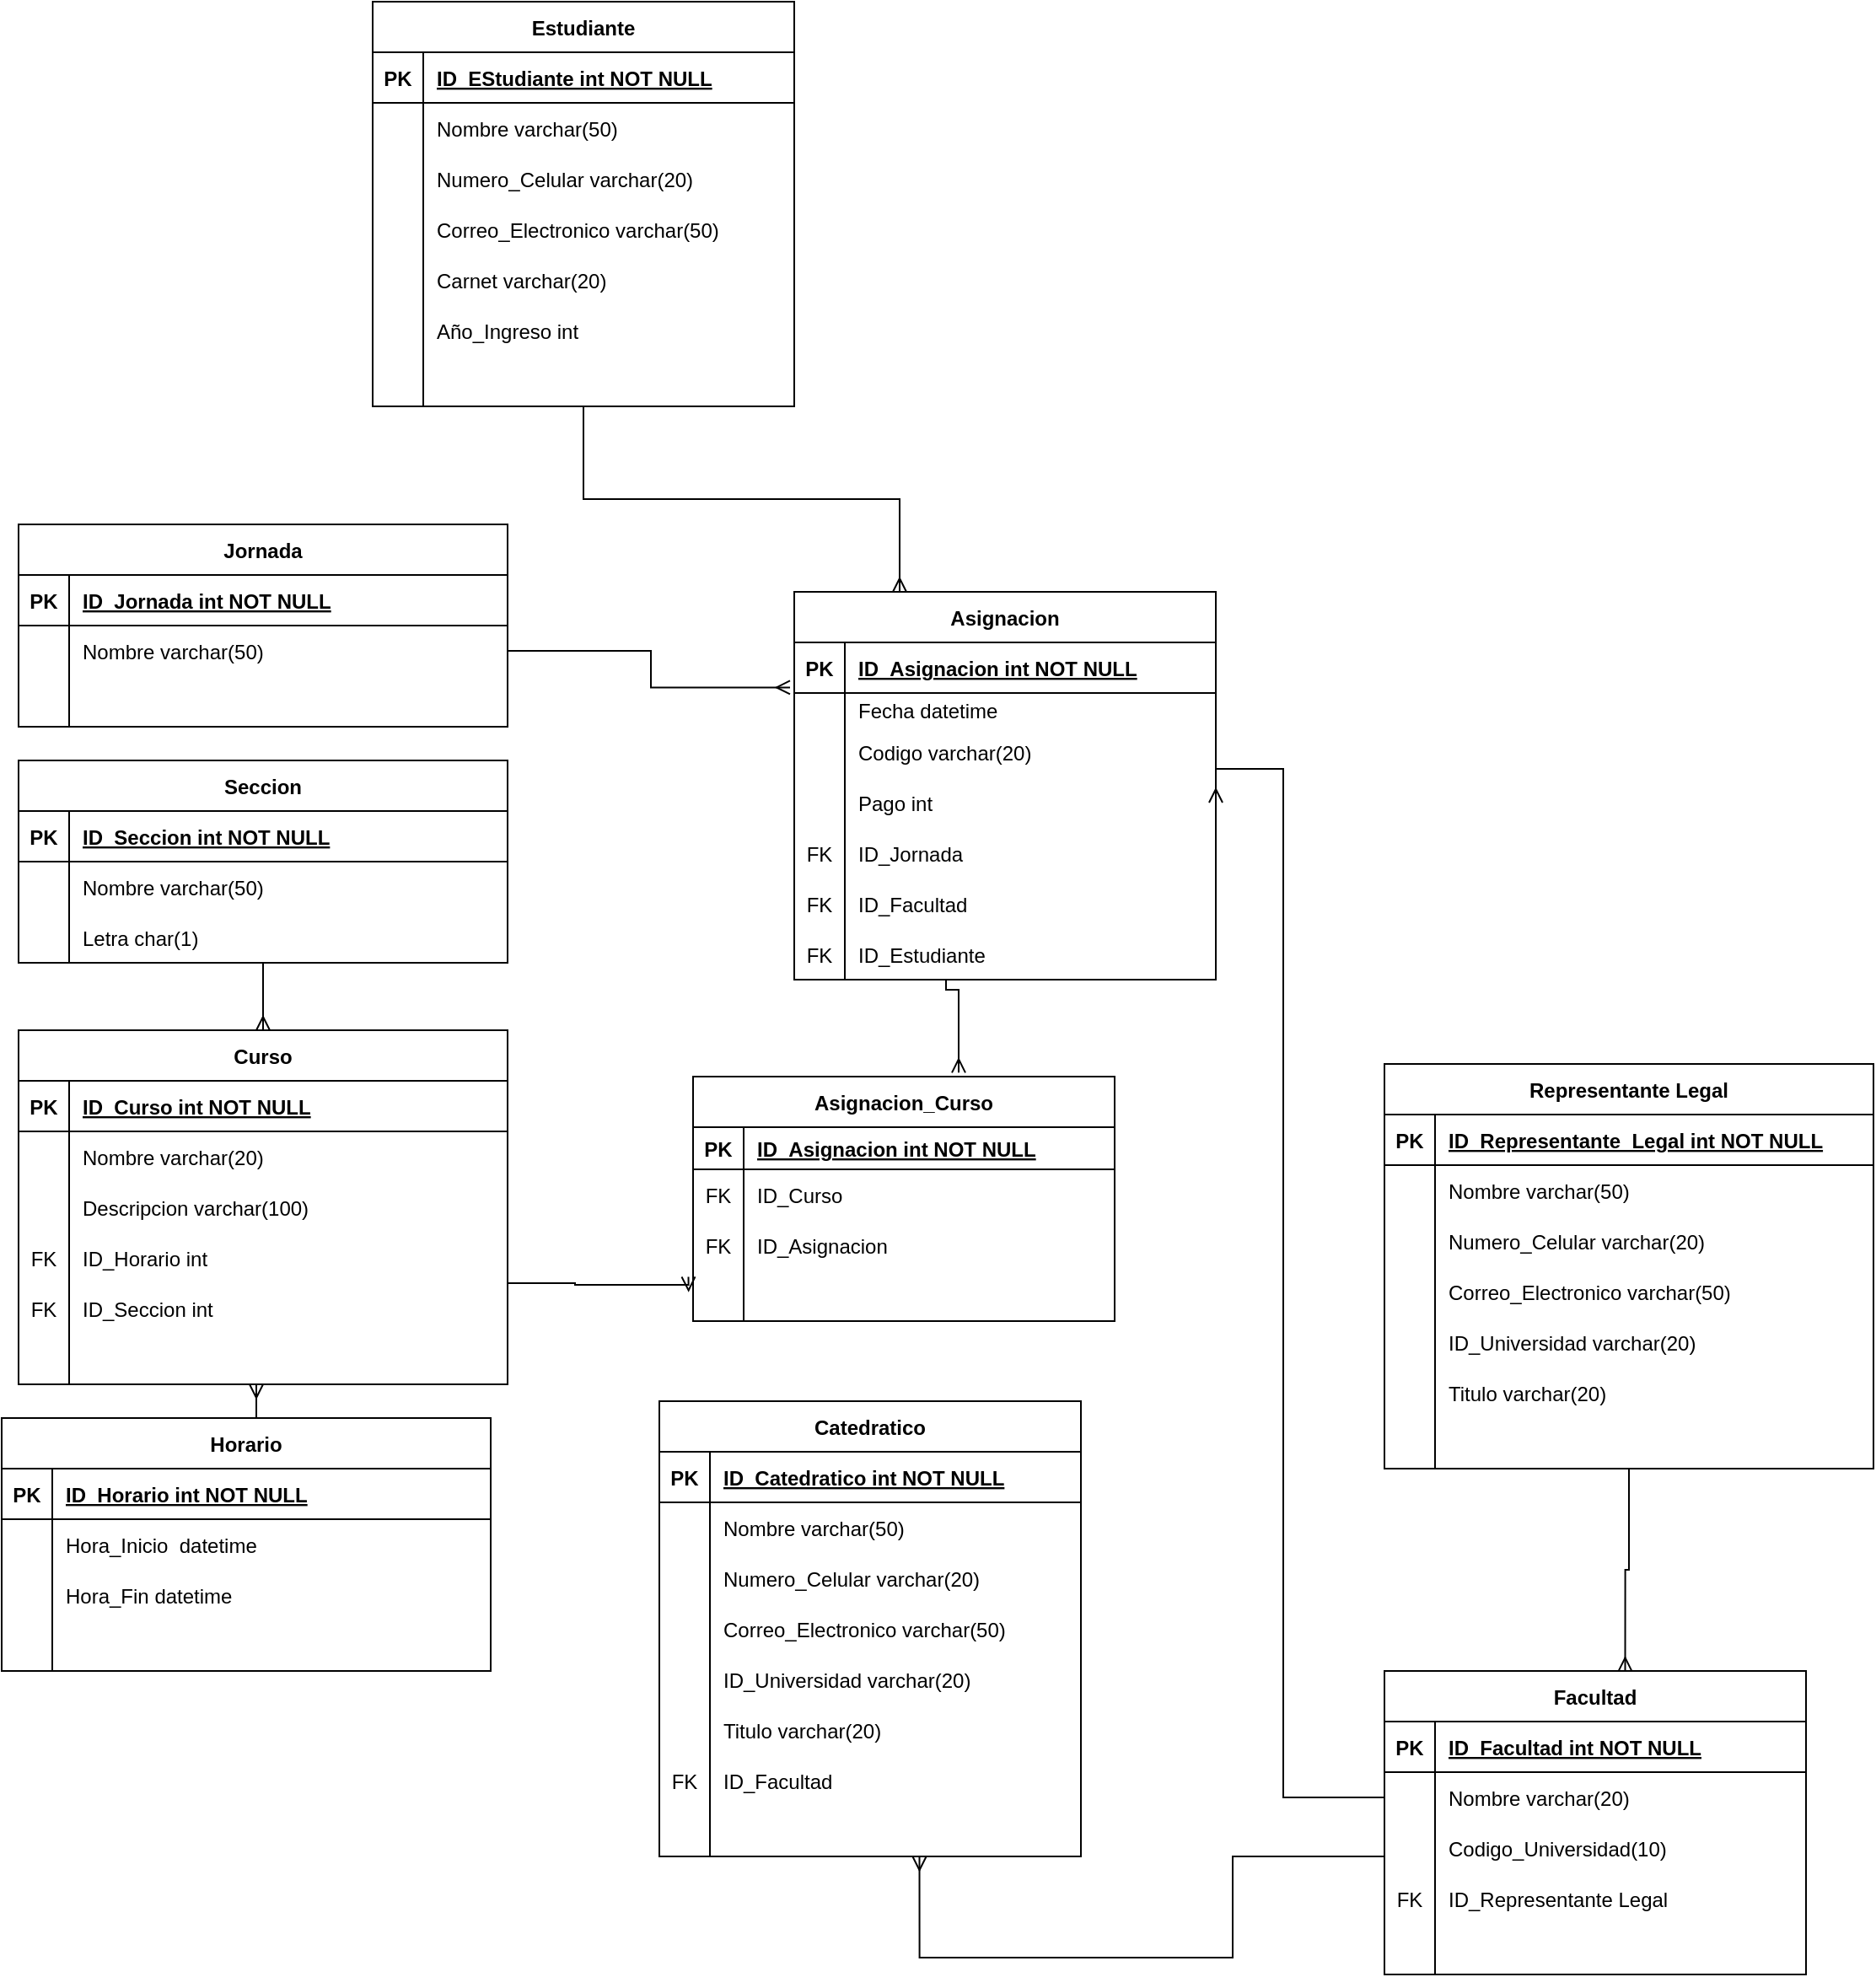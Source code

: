 <mxfile version="20.2.7" type="device"><diagram id="R2lEEEUBdFMjLlhIrx00" name="Page-1"><mxGraphModel dx="2031" dy="1089" grid="1" gridSize="10" guides="1" tooltips="1" connect="1" arrows="1" fold="1" page="1" pageScale="1" pageWidth="850" pageHeight="1100" math="0" shadow="0" extFonts="Permanent Marker^https://fonts.googleapis.com/css?family=Permanent+Marker"><root><mxCell id="0"/><mxCell id="1" parent="0"/><mxCell id="tBq9IWqAE9Sef10-wQ7S-271" style="edgeStyle=orthogonalEdgeStyle;rounded=0;orthogonalLoop=1;jettySize=auto;html=1;entryX=0.25;entryY=0;entryDx=0;entryDy=0;endArrow=ERmany;endFill=0;" edge="1" parent="1" source="C-vyLk0tnHw3VtMMgP7b-23" target="tBq9IWqAE9Sef10-wQ7S-178"><mxGeometry relative="1" as="geometry"/></mxCell><object label="Estudiante" id="C-vyLk0tnHw3VtMMgP7b-23"><mxCell style="shape=table;startSize=30;container=1;collapsible=1;childLayout=tableLayout;fixedRows=1;rowLines=0;fontStyle=1;align=center;resizeLast=1;" parent="1" vertex="1"><mxGeometry x="430" y="50" width="250" height="240" as="geometry"/></mxCell></object><mxCell id="C-vyLk0tnHw3VtMMgP7b-24" value="" style="shape=partialRectangle;collapsible=0;dropTarget=0;pointerEvents=0;fillColor=none;points=[[0,0.5],[1,0.5]];portConstraint=eastwest;top=0;left=0;right=0;bottom=1;" parent="C-vyLk0tnHw3VtMMgP7b-23" vertex="1"><mxGeometry y="30" width="250" height="30" as="geometry"/></mxCell><mxCell id="C-vyLk0tnHw3VtMMgP7b-25" value="PK" style="shape=partialRectangle;overflow=hidden;connectable=0;fillColor=none;top=0;left=0;bottom=0;right=0;fontStyle=1;" parent="C-vyLk0tnHw3VtMMgP7b-24" vertex="1"><mxGeometry width="30" height="30" as="geometry"><mxRectangle width="30" height="30" as="alternateBounds"/></mxGeometry></mxCell><mxCell id="C-vyLk0tnHw3VtMMgP7b-26" value="ID_EStudiante int NOT NULL" style="shape=partialRectangle;overflow=hidden;connectable=0;fillColor=none;top=0;left=0;bottom=0;right=0;align=left;spacingLeft=6;fontStyle=5;" parent="C-vyLk0tnHw3VtMMgP7b-24" vertex="1"><mxGeometry x="30" width="220" height="30" as="geometry"><mxRectangle width="220" height="30" as="alternateBounds"/></mxGeometry></mxCell><mxCell id="C-vyLk0tnHw3VtMMgP7b-27" value="" style="shape=partialRectangle;collapsible=0;dropTarget=0;pointerEvents=0;fillColor=none;points=[[0,0.5],[1,0.5]];portConstraint=eastwest;top=0;left=0;right=0;bottom=0;" parent="C-vyLk0tnHw3VtMMgP7b-23" vertex="1"><mxGeometry y="60" width="250" height="30" as="geometry"/></mxCell><mxCell id="C-vyLk0tnHw3VtMMgP7b-28" value="" style="shape=partialRectangle;overflow=hidden;connectable=0;fillColor=none;top=0;left=0;bottom=0;right=0;" parent="C-vyLk0tnHw3VtMMgP7b-27" vertex="1"><mxGeometry width="30" height="30" as="geometry"><mxRectangle width="30" height="30" as="alternateBounds"/></mxGeometry></mxCell><mxCell id="C-vyLk0tnHw3VtMMgP7b-29" value="Nombre varchar(50)" style="shape=partialRectangle;overflow=hidden;connectable=0;fillColor=none;top=0;left=0;bottom=0;right=0;align=left;spacingLeft=6;" parent="C-vyLk0tnHw3VtMMgP7b-27" vertex="1"><mxGeometry x="30" width="220" height="30" as="geometry"><mxRectangle width="220" height="30" as="alternateBounds"/></mxGeometry></mxCell><mxCell id="tBq9IWqAE9Sef10-wQ7S-17" value="" style="shape=tableRow;horizontal=0;startSize=0;swimlaneHead=0;swimlaneBody=0;fillColor=none;collapsible=0;dropTarget=0;points=[[0,0.5],[1,0.5]];portConstraint=eastwest;top=0;left=0;right=0;bottom=0;" vertex="1" parent="C-vyLk0tnHw3VtMMgP7b-23"><mxGeometry y="90" width="250" height="30" as="geometry"/></mxCell><mxCell id="tBq9IWqAE9Sef10-wQ7S-18" value="" style="shape=partialRectangle;connectable=0;fillColor=none;top=0;left=0;bottom=0;right=0;editable=1;overflow=hidden;" vertex="1" parent="tBq9IWqAE9Sef10-wQ7S-17"><mxGeometry width="30" height="30" as="geometry"><mxRectangle width="30" height="30" as="alternateBounds"/></mxGeometry></mxCell><mxCell id="tBq9IWqAE9Sef10-wQ7S-19" value="Numero_Celular varchar(20)" style="shape=partialRectangle;connectable=0;fillColor=none;top=0;left=0;bottom=0;right=0;align=left;spacingLeft=6;overflow=hidden;" vertex="1" parent="tBq9IWqAE9Sef10-wQ7S-17"><mxGeometry x="30" width="220" height="30" as="geometry"><mxRectangle width="220" height="30" as="alternateBounds"/></mxGeometry></mxCell><mxCell id="tBq9IWqAE9Sef10-wQ7S-23" value="" style="shape=tableRow;horizontal=0;startSize=0;swimlaneHead=0;swimlaneBody=0;fillColor=none;collapsible=0;dropTarget=0;points=[[0,0.5],[1,0.5]];portConstraint=eastwest;top=0;left=0;right=0;bottom=0;" vertex="1" parent="C-vyLk0tnHw3VtMMgP7b-23"><mxGeometry y="120" width="250" height="30" as="geometry"/></mxCell><mxCell id="tBq9IWqAE9Sef10-wQ7S-24" value="" style="shape=partialRectangle;connectable=0;fillColor=none;top=0;left=0;bottom=0;right=0;editable=1;overflow=hidden;" vertex="1" parent="tBq9IWqAE9Sef10-wQ7S-23"><mxGeometry width="30" height="30" as="geometry"><mxRectangle width="30" height="30" as="alternateBounds"/></mxGeometry></mxCell><mxCell id="tBq9IWqAE9Sef10-wQ7S-25" value="Correo_Electronico varchar(50)" style="shape=partialRectangle;connectable=0;fillColor=none;top=0;left=0;bottom=0;right=0;align=left;spacingLeft=6;overflow=hidden;" vertex="1" parent="tBq9IWqAE9Sef10-wQ7S-23"><mxGeometry x="30" width="220" height="30" as="geometry"><mxRectangle width="220" height="30" as="alternateBounds"/></mxGeometry></mxCell><mxCell id="tBq9IWqAE9Sef10-wQ7S-26" value="" style="shape=tableRow;horizontal=0;startSize=0;swimlaneHead=0;swimlaneBody=0;fillColor=none;collapsible=0;dropTarget=0;points=[[0,0.5],[1,0.5]];portConstraint=eastwest;top=0;left=0;right=0;bottom=0;" vertex="1" parent="C-vyLk0tnHw3VtMMgP7b-23"><mxGeometry y="150" width="250" height="30" as="geometry"/></mxCell><mxCell id="tBq9IWqAE9Sef10-wQ7S-27" value="" style="shape=partialRectangle;connectable=0;fillColor=none;top=0;left=0;bottom=0;right=0;editable=1;overflow=hidden;" vertex="1" parent="tBq9IWqAE9Sef10-wQ7S-26"><mxGeometry width="30" height="30" as="geometry"><mxRectangle width="30" height="30" as="alternateBounds"/></mxGeometry></mxCell><mxCell id="tBq9IWqAE9Sef10-wQ7S-28" value="Carnet varchar(20)" style="shape=partialRectangle;connectable=0;fillColor=none;top=0;left=0;bottom=0;right=0;align=left;spacingLeft=6;overflow=hidden;" vertex="1" parent="tBq9IWqAE9Sef10-wQ7S-26"><mxGeometry x="30" width="220" height="30" as="geometry"><mxRectangle width="220" height="30" as="alternateBounds"/></mxGeometry></mxCell><mxCell id="tBq9IWqAE9Sef10-wQ7S-29" value="" style="shape=tableRow;horizontal=0;startSize=0;swimlaneHead=0;swimlaneBody=0;fillColor=none;collapsible=0;dropTarget=0;points=[[0,0.5],[1,0.5]];portConstraint=eastwest;top=0;left=0;right=0;bottom=0;" vertex="1" parent="C-vyLk0tnHw3VtMMgP7b-23"><mxGeometry y="180" width="250" height="30" as="geometry"/></mxCell><mxCell id="tBq9IWqAE9Sef10-wQ7S-30" value="" style="shape=partialRectangle;connectable=0;fillColor=none;top=0;left=0;bottom=0;right=0;editable=1;overflow=hidden;" vertex="1" parent="tBq9IWqAE9Sef10-wQ7S-29"><mxGeometry width="30" height="30" as="geometry"><mxRectangle width="30" height="30" as="alternateBounds"/></mxGeometry></mxCell><mxCell id="tBq9IWqAE9Sef10-wQ7S-31" value="Año_Ingreso int" style="shape=partialRectangle;connectable=0;fillColor=none;top=0;left=0;bottom=0;right=0;align=left;spacingLeft=6;overflow=hidden;" vertex="1" parent="tBq9IWqAE9Sef10-wQ7S-29"><mxGeometry x="30" width="220" height="30" as="geometry"><mxRectangle width="220" height="30" as="alternateBounds"/></mxGeometry></mxCell><mxCell id="tBq9IWqAE9Sef10-wQ7S-32" value="" style="shape=tableRow;horizontal=0;startSize=0;swimlaneHead=0;swimlaneBody=0;fillColor=none;collapsible=0;dropTarget=0;points=[[0,0.5],[1,0.5]];portConstraint=eastwest;top=0;left=0;right=0;bottom=0;" vertex="1" parent="C-vyLk0tnHw3VtMMgP7b-23"><mxGeometry y="210" width="250" height="30" as="geometry"/></mxCell><mxCell id="tBq9IWqAE9Sef10-wQ7S-33" value="" style="shape=partialRectangle;connectable=0;fillColor=none;top=0;left=0;bottom=0;right=0;editable=1;overflow=hidden;" vertex="1" parent="tBq9IWqAE9Sef10-wQ7S-32"><mxGeometry width="30" height="30" as="geometry"><mxRectangle width="30" height="30" as="alternateBounds"/></mxGeometry></mxCell><mxCell id="tBq9IWqAE9Sef10-wQ7S-34" value="" style="shape=partialRectangle;connectable=0;fillColor=none;top=0;left=0;bottom=0;right=0;align=left;spacingLeft=6;overflow=hidden;" vertex="1" parent="tBq9IWqAE9Sef10-wQ7S-32"><mxGeometry x="30" width="220" height="30" as="geometry"><mxRectangle width="220" height="30" as="alternateBounds"/></mxGeometry></mxCell><object label="Catedratico" id="tBq9IWqAE9Sef10-wQ7S-35"><mxCell style="shape=table;startSize=30;container=1;collapsible=1;childLayout=tableLayout;fixedRows=1;rowLines=0;fontStyle=1;align=center;resizeLast=1;" vertex="1" parent="1"><mxGeometry x="600" y="880" width="250" height="270" as="geometry"/></mxCell></object><mxCell id="tBq9IWqAE9Sef10-wQ7S-36" value="" style="shape=partialRectangle;collapsible=0;dropTarget=0;pointerEvents=0;fillColor=none;points=[[0,0.5],[1,0.5]];portConstraint=eastwest;top=0;left=0;right=0;bottom=1;" vertex="1" parent="tBq9IWqAE9Sef10-wQ7S-35"><mxGeometry y="30" width="250" height="30" as="geometry"/></mxCell><mxCell id="tBq9IWqAE9Sef10-wQ7S-37" value="PK" style="shape=partialRectangle;overflow=hidden;connectable=0;fillColor=none;top=0;left=0;bottom=0;right=0;fontStyle=1;" vertex="1" parent="tBq9IWqAE9Sef10-wQ7S-36"><mxGeometry width="30" height="30" as="geometry"><mxRectangle width="30" height="30" as="alternateBounds"/></mxGeometry></mxCell><mxCell id="tBq9IWqAE9Sef10-wQ7S-38" value="ID_Catedratico int NOT NULL" style="shape=partialRectangle;overflow=hidden;connectable=0;fillColor=none;top=0;left=0;bottom=0;right=0;align=left;spacingLeft=6;fontStyle=5;" vertex="1" parent="tBq9IWqAE9Sef10-wQ7S-36"><mxGeometry x="30" width="220" height="30" as="geometry"><mxRectangle width="220" height="30" as="alternateBounds"/></mxGeometry></mxCell><mxCell id="tBq9IWqAE9Sef10-wQ7S-39" value="" style="shape=partialRectangle;collapsible=0;dropTarget=0;pointerEvents=0;fillColor=none;points=[[0,0.5],[1,0.5]];portConstraint=eastwest;top=0;left=0;right=0;bottom=0;" vertex="1" parent="tBq9IWqAE9Sef10-wQ7S-35"><mxGeometry y="60" width="250" height="30" as="geometry"/></mxCell><mxCell id="tBq9IWqAE9Sef10-wQ7S-40" value="" style="shape=partialRectangle;overflow=hidden;connectable=0;fillColor=none;top=0;left=0;bottom=0;right=0;" vertex="1" parent="tBq9IWqAE9Sef10-wQ7S-39"><mxGeometry width="30" height="30" as="geometry"><mxRectangle width="30" height="30" as="alternateBounds"/></mxGeometry></mxCell><mxCell id="tBq9IWqAE9Sef10-wQ7S-41" value="Nombre varchar(50)" style="shape=partialRectangle;overflow=hidden;connectable=0;fillColor=none;top=0;left=0;bottom=0;right=0;align=left;spacingLeft=6;" vertex="1" parent="tBq9IWqAE9Sef10-wQ7S-39"><mxGeometry x="30" width="220" height="30" as="geometry"><mxRectangle width="220" height="30" as="alternateBounds"/></mxGeometry></mxCell><mxCell id="tBq9IWqAE9Sef10-wQ7S-42" value="" style="shape=tableRow;horizontal=0;startSize=0;swimlaneHead=0;swimlaneBody=0;fillColor=none;collapsible=0;dropTarget=0;points=[[0,0.5],[1,0.5]];portConstraint=eastwest;top=0;left=0;right=0;bottom=0;" vertex="1" parent="tBq9IWqAE9Sef10-wQ7S-35"><mxGeometry y="90" width="250" height="30" as="geometry"/></mxCell><mxCell id="tBq9IWqAE9Sef10-wQ7S-43" value="" style="shape=partialRectangle;connectable=0;fillColor=none;top=0;left=0;bottom=0;right=0;editable=1;overflow=hidden;" vertex="1" parent="tBq9IWqAE9Sef10-wQ7S-42"><mxGeometry width="30" height="30" as="geometry"><mxRectangle width="30" height="30" as="alternateBounds"/></mxGeometry></mxCell><mxCell id="tBq9IWqAE9Sef10-wQ7S-44" value="Numero_Celular varchar(20)" style="shape=partialRectangle;connectable=0;fillColor=none;top=0;left=0;bottom=0;right=0;align=left;spacingLeft=6;overflow=hidden;" vertex="1" parent="tBq9IWqAE9Sef10-wQ7S-42"><mxGeometry x="30" width="220" height="30" as="geometry"><mxRectangle width="220" height="30" as="alternateBounds"/></mxGeometry></mxCell><mxCell id="tBq9IWqAE9Sef10-wQ7S-45" value="" style="shape=tableRow;horizontal=0;startSize=0;swimlaneHead=0;swimlaneBody=0;fillColor=none;collapsible=0;dropTarget=0;points=[[0,0.5],[1,0.5]];portConstraint=eastwest;top=0;left=0;right=0;bottom=0;" vertex="1" parent="tBq9IWqAE9Sef10-wQ7S-35"><mxGeometry y="120" width="250" height="30" as="geometry"/></mxCell><mxCell id="tBq9IWqAE9Sef10-wQ7S-46" value="" style="shape=partialRectangle;connectable=0;fillColor=none;top=0;left=0;bottom=0;right=0;editable=1;overflow=hidden;" vertex="1" parent="tBq9IWqAE9Sef10-wQ7S-45"><mxGeometry width="30" height="30" as="geometry"><mxRectangle width="30" height="30" as="alternateBounds"/></mxGeometry></mxCell><mxCell id="tBq9IWqAE9Sef10-wQ7S-47" value="Correo_Electronico varchar(50)" style="shape=partialRectangle;connectable=0;fillColor=none;top=0;left=0;bottom=0;right=0;align=left;spacingLeft=6;overflow=hidden;" vertex="1" parent="tBq9IWqAE9Sef10-wQ7S-45"><mxGeometry x="30" width="220" height="30" as="geometry"><mxRectangle width="220" height="30" as="alternateBounds"/></mxGeometry></mxCell><mxCell id="tBq9IWqAE9Sef10-wQ7S-48" value="" style="shape=tableRow;horizontal=0;startSize=0;swimlaneHead=0;swimlaneBody=0;fillColor=none;collapsible=0;dropTarget=0;points=[[0,0.5],[1,0.5]];portConstraint=eastwest;top=0;left=0;right=0;bottom=0;" vertex="1" parent="tBq9IWqAE9Sef10-wQ7S-35"><mxGeometry y="150" width="250" height="30" as="geometry"/></mxCell><mxCell id="tBq9IWqAE9Sef10-wQ7S-49" value="" style="shape=partialRectangle;connectable=0;fillColor=none;top=0;left=0;bottom=0;right=0;editable=1;overflow=hidden;" vertex="1" parent="tBq9IWqAE9Sef10-wQ7S-48"><mxGeometry width="30" height="30" as="geometry"><mxRectangle width="30" height="30" as="alternateBounds"/></mxGeometry></mxCell><mxCell id="tBq9IWqAE9Sef10-wQ7S-50" value="ID_Universidad varchar(20)" style="shape=partialRectangle;connectable=0;fillColor=none;top=0;left=0;bottom=0;right=0;align=left;spacingLeft=6;overflow=hidden;" vertex="1" parent="tBq9IWqAE9Sef10-wQ7S-48"><mxGeometry x="30" width="220" height="30" as="geometry"><mxRectangle width="220" height="30" as="alternateBounds"/></mxGeometry></mxCell><mxCell id="tBq9IWqAE9Sef10-wQ7S-51" value="" style="shape=tableRow;horizontal=0;startSize=0;swimlaneHead=0;swimlaneBody=0;fillColor=none;collapsible=0;dropTarget=0;points=[[0,0.5],[1,0.5]];portConstraint=eastwest;top=0;left=0;right=0;bottom=0;" vertex="1" parent="tBq9IWqAE9Sef10-wQ7S-35"><mxGeometry y="180" width="250" height="30" as="geometry"/></mxCell><mxCell id="tBq9IWqAE9Sef10-wQ7S-52" value="" style="shape=partialRectangle;connectable=0;fillColor=none;top=0;left=0;bottom=0;right=0;editable=1;overflow=hidden;" vertex="1" parent="tBq9IWqAE9Sef10-wQ7S-51"><mxGeometry width="30" height="30" as="geometry"><mxRectangle width="30" height="30" as="alternateBounds"/></mxGeometry></mxCell><mxCell id="tBq9IWqAE9Sef10-wQ7S-53" value="Titulo varchar(20)" style="shape=partialRectangle;connectable=0;fillColor=none;top=0;left=0;bottom=0;right=0;align=left;spacingLeft=6;overflow=hidden;" vertex="1" parent="tBq9IWqAE9Sef10-wQ7S-51"><mxGeometry x="30" width="220" height="30" as="geometry"><mxRectangle width="220" height="30" as="alternateBounds"/></mxGeometry></mxCell><mxCell id="tBq9IWqAE9Sef10-wQ7S-261" value="" style="shape=tableRow;horizontal=0;startSize=0;swimlaneHead=0;swimlaneBody=0;fillColor=none;collapsible=0;dropTarget=0;points=[[0,0.5],[1,0.5]];portConstraint=eastwest;top=0;left=0;right=0;bottom=0;" vertex="1" parent="tBq9IWqAE9Sef10-wQ7S-35"><mxGeometry y="210" width="250" height="30" as="geometry"/></mxCell><mxCell id="tBq9IWqAE9Sef10-wQ7S-262" value="FK" style="shape=partialRectangle;connectable=0;fillColor=none;top=0;left=0;bottom=0;right=0;fontStyle=0;overflow=hidden;" vertex="1" parent="tBq9IWqAE9Sef10-wQ7S-261"><mxGeometry width="30" height="30" as="geometry"><mxRectangle width="30" height="30" as="alternateBounds"/></mxGeometry></mxCell><mxCell id="tBq9IWqAE9Sef10-wQ7S-263" value="ID_Facultad" style="shape=partialRectangle;connectable=0;fillColor=none;top=0;left=0;bottom=0;right=0;align=left;spacingLeft=6;fontStyle=0;overflow=hidden;" vertex="1" parent="tBq9IWqAE9Sef10-wQ7S-261"><mxGeometry x="30" width="220" height="30" as="geometry"><mxRectangle width="220" height="30" as="alternateBounds"/></mxGeometry></mxCell><mxCell id="tBq9IWqAE9Sef10-wQ7S-54" value="" style="shape=tableRow;horizontal=0;startSize=0;swimlaneHead=0;swimlaneBody=0;fillColor=none;collapsible=0;dropTarget=0;points=[[0,0.5],[1,0.5]];portConstraint=eastwest;top=0;left=0;right=0;bottom=0;" vertex="1" parent="tBq9IWqAE9Sef10-wQ7S-35"><mxGeometry y="240" width="250" height="30" as="geometry"/></mxCell><mxCell id="tBq9IWqAE9Sef10-wQ7S-55" value="" style="shape=partialRectangle;connectable=0;fillColor=none;top=0;left=0;bottom=0;right=0;editable=1;overflow=hidden;" vertex="1" parent="tBq9IWqAE9Sef10-wQ7S-54"><mxGeometry width="30" height="30" as="geometry"><mxRectangle width="30" height="30" as="alternateBounds"/></mxGeometry></mxCell><mxCell id="tBq9IWqAE9Sef10-wQ7S-56" value="" style="shape=partialRectangle;connectable=0;fillColor=none;top=0;left=0;bottom=0;right=0;align=left;spacingLeft=6;overflow=hidden;" vertex="1" parent="tBq9IWqAE9Sef10-wQ7S-54"><mxGeometry x="30" width="220" height="30" as="geometry"><mxRectangle width="220" height="30" as="alternateBounds"/></mxGeometry></mxCell><mxCell id="tBq9IWqAE9Sef10-wQ7S-275" style="edgeStyle=orthogonalEdgeStyle;rounded=0;orthogonalLoop=1;jettySize=auto;html=1;entryX=0.571;entryY=0.001;entryDx=0;entryDy=0;entryPerimeter=0;endArrow=ERmany;endFill=0;" edge="1" parent="1" source="tBq9IWqAE9Sef10-wQ7S-57" target="tBq9IWqAE9Sef10-wQ7S-156"><mxGeometry relative="1" as="geometry"/></mxCell><object label="Representante Legal" id="tBq9IWqAE9Sef10-wQ7S-57"><mxCell style="shape=table;startSize=30;container=1;collapsible=1;childLayout=tableLayout;fixedRows=1;rowLines=0;fontStyle=1;align=center;resizeLast=1;" vertex="1" parent="1"><mxGeometry x="1030" y="680" width="290" height="240" as="geometry"/></mxCell></object><mxCell id="tBq9IWqAE9Sef10-wQ7S-58" value="" style="shape=partialRectangle;collapsible=0;dropTarget=0;pointerEvents=0;fillColor=none;points=[[0,0.5],[1,0.5]];portConstraint=eastwest;top=0;left=0;right=0;bottom=1;" vertex="1" parent="tBq9IWqAE9Sef10-wQ7S-57"><mxGeometry y="30" width="290" height="30" as="geometry"/></mxCell><mxCell id="tBq9IWqAE9Sef10-wQ7S-59" value="PK" style="shape=partialRectangle;overflow=hidden;connectable=0;fillColor=none;top=0;left=0;bottom=0;right=0;fontStyle=1;" vertex="1" parent="tBq9IWqAE9Sef10-wQ7S-58"><mxGeometry width="30" height="30" as="geometry"><mxRectangle width="30" height="30" as="alternateBounds"/></mxGeometry></mxCell><mxCell id="tBq9IWqAE9Sef10-wQ7S-60" value="ID_Representante_Legal int NOT NULL" style="shape=partialRectangle;overflow=hidden;connectable=0;fillColor=none;top=0;left=0;bottom=0;right=0;align=left;spacingLeft=6;fontStyle=5;" vertex="1" parent="tBq9IWqAE9Sef10-wQ7S-58"><mxGeometry x="30" width="260" height="30" as="geometry"><mxRectangle width="260" height="30" as="alternateBounds"/></mxGeometry></mxCell><mxCell id="tBq9IWqAE9Sef10-wQ7S-61" value="" style="shape=partialRectangle;collapsible=0;dropTarget=0;pointerEvents=0;fillColor=none;points=[[0,0.5],[1,0.5]];portConstraint=eastwest;top=0;left=0;right=0;bottom=0;" vertex="1" parent="tBq9IWqAE9Sef10-wQ7S-57"><mxGeometry y="60" width="290" height="30" as="geometry"/></mxCell><mxCell id="tBq9IWqAE9Sef10-wQ7S-62" value="" style="shape=partialRectangle;overflow=hidden;connectable=0;fillColor=none;top=0;left=0;bottom=0;right=0;" vertex="1" parent="tBq9IWqAE9Sef10-wQ7S-61"><mxGeometry width="30" height="30" as="geometry"><mxRectangle width="30" height="30" as="alternateBounds"/></mxGeometry></mxCell><mxCell id="tBq9IWqAE9Sef10-wQ7S-63" value="Nombre varchar(50)" style="shape=partialRectangle;overflow=hidden;connectable=0;fillColor=none;top=0;left=0;bottom=0;right=0;align=left;spacingLeft=6;" vertex="1" parent="tBq9IWqAE9Sef10-wQ7S-61"><mxGeometry x="30" width="260" height="30" as="geometry"><mxRectangle width="260" height="30" as="alternateBounds"/></mxGeometry></mxCell><mxCell id="tBq9IWqAE9Sef10-wQ7S-64" value="" style="shape=tableRow;horizontal=0;startSize=0;swimlaneHead=0;swimlaneBody=0;fillColor=none;collapsible=0;dropTarget=0;points=[[0,0.5],[1,0.5]];portConstraint=eastwest;top=0;left=0;right=0;bottom=0;" vertex="1" parent="tBq9IWqAE9Sef10-wQ7S-57"><mxGeometry y="90" width="290" height="30" as="geometry"/></mxCell><mxCell id="tBq9IWqAE9Sef10-wQ7S-65" value="" style="shape=partialRectangle;connectable=0;fillColor=none;top=0;left=0;bottom=0;right=0;editable=1;overflow=hidden;" vertex="1" parent="tBq9IWqAE9Sef10-wQ7S-64"><mxGeometry width="30" height="30" as="geometry"><mxRectangle width="30" height="30" as="alternateBounds"/></mxGeometry></mxCell><mxCell id="tBq9IWqAE9Sef10-wQ7S-66" value="Numero_Celular varchar(20)" style="shape=partialRectangle;connectable=0;fillColor=none;top=0;left=0;bottom=0;right=0;align=left;spacingLeft=6;overflow=hidden;" vertex="1" parent="tBq9IWqAE9Sef10-wQ7S-64"><mxGeometry x="30" width="260" height="30" as="geometry"><mxRectangle width="260" height="30" as="alternateBounds"/></mxGeometry></mxCell><mxCell id="tBq9IWqAE9Sef10-wQ7S-67" value="" style="shape=tableRow;horizontal=0;startSize=0;swimlaneHead=0;swimlaneBody=0;fillColor=none;collapsible=0;dropTarget=0;points=[[0,0.5],[1,0.5]];portConstraint=eastwest;top=0;left=0;right=0;bottom=0;" vertex="1" parent="tBq9IWqAE9Sef10-wQ7S-57"><mxGeometry y="120" width="290" height="30" as="geometry"/></mxCell><mxCell id="tBq9IWqAE9Sef10-wQ7S-68" value="" style="shape=partialRectangle;connectable=0;fillColor=none;top=0;left=0;bottom=0;right=0;editable=1;overflow=hidden;" vertex="1" parent="tBq9IWqAE9Sef10-wQ7S-67"><mxGeometry width="30" height="30" as="geometry"><mxRectangle width="30" height="30" as="alternateBounds"/></mxGeometry></mxCell><mxCell id="tBq9IWqAE9Sef10-wQ7S-69" value="Correo_Electronico varchar(50)" style="shape=partialRectangle;connectable=0;fillColor=none;top=0;left=0;bottom=0;right=0;align=left;spacingLeft=6;overflow=hidden;" vertex="1" parent="tBq9IWqAE9Sef10-wQ7S-67"><mxGeometry x="30" width="260" height="30" as="geometry"><mxRectangle width="260" height="30" as="alternateBounds"/></mxGeometry></mxCell><mxCell id="tBq9IWqAE9Sef10-wQ7S-70" value="" style="shape=tableRow;horizontal=0;startSize=0;swimlaneHead=0;swimlaneBody=0;fillColor=none;collapsible=0;dropTarget=0;points=[[0,0.5],[1,0.5]];portConstraint=eastwest;top=0;left=0;right=0;bottom=0;" vertex="1" parent="tBq9IWqAE9Sef10-wQ7S-57"><mxGeometry y="150" width="290" height="30" as="geometry"/></mxCell><mxCell id="tBq9IWqAE9Sef10-wQ7S-71" value="" style="shape=partialRectangle;connectable=0;fillColor=none;top=0;left=0;bottom=0;right=0;editable=1;overflow=hidden;" vertex="1" parent="tBq9IWqAE9Sef10-wQ7S-70"><mxGeometry width="30" height="30" as="geometry"><mxRectangle width="30" height="30" as="alternateBounds"/></mxGeometry></mxCell><mxCell id="tBq9IWqAE9Sef10-wQ7S-72" value="ID_Universidad varchar(20)" style="shape=partialRectangle;connectable=0;fillColor=none;top=0;left=0;bottom=0;right=0;align=left;spacingLeft=6;overflow=hidden;" vertex="1" parent="tBq9IWqAE9Sef10-wQ7S-70"><mxGeometry x="30" width="260" height="30" as="geometry"><mxRectangle width="260" height="30" as="alternateBounds"/></mxGeometry></mxCell><mxCell id="tBq9IWqAE9Sef10-wQ7S-73" value="" style="shape=tableRow;horizontal=0;startSize=0;swimlaneHead=0;swimlaneBody=0;fillColor=none;collapsible=0;dropTarget=0;points=[[0,0.5],[1,0.5]];portConstraint=eastwest;top=0;left=0;right=0;bottom=0;" vertex="1" parent="tBq9IWqAE9Sef10-wQ7S-57"><mxGeometry y="180" width="290" height="30" as="geometry"/></mxCell><mxCell id="tBq9IWqAE9Sef10-wQ7S-74" value="" style="shape=partialRectangle;connectable=0;fillColor=none;top=0;left=0;bottom=0;right=0;editable=1;overflow=hidden;" vertex="1" parent="tBq9IWqAE9Sef10-wQ7S-73"><mxGeometry width="30" height="30" as="geometry"><mxRectangle width="30" height="30" as="alternateBounds"/></mxGeometry></mxCell><mxCell id="tBq9IWqAE9Sef10-wQ7S-75" value="Titulo varchar(20)" style="shape=partialRectangle;connectable=0;fillColor=none;top=0;left=0;bottom=0;right=0;align=left;spacingLeft=6;overflow=hidden;" vertex="1" parent="tBq9IWqAE9Sef10-wQ7S-73"><mxGeometry x="30" width="260" height="30" as="geometry"><mxRectangle width="260" height="30" as="alternateBounds"/></mxGeometry></mxCell><mxCell id="tBq9IWqAE9Sef10-wQ7S-76" value="" style="shape=tableRow;horizontal=0;startSize=0;swimlaneHead=0;swimlaneBody=0;fillColor=none;collapsible=0;dropTarget=0;points=[[0,0.5],[1,0.5]];portConstraint=eastwest;top=0;left=0;right=0;bottom=0;" vertex="1" parent="tBq9IWqAE9Sef10-wQ7S-57"><mxGeometry y="210" width="290" height="30" as="geometry"/></mxCell><mxCell id="tBq9IWqAE9Sef10-wQ7S-77" value="" style="shape=partialRectangle;connectable=0;fillColor=none;top=0;left=0;bottom=0;right=0;editable=1;overflow=hidden;" vertex="1" parent="tBq9IWqAE9Sef10-wQ7S-76"><mxGeometry width="30" height="30" as="geometry"><mxRectangle width="30" height="30" as="alternateBounds"/></mxGeometry></mxCell><mxCell id="tBq9IWqAE9Sef10-wQ7S-78" value="" style="shape=partialRectangle;connectable=0;fillColor=none;top=0;left=0;bottom=0;right=0;align=left;spacingLeft=6;overflow=hidden;" vertex="1" parent="tBq9IWqAE9Sef10-wQ7S-76"><mxGeometry x="30" width="260" height="30" as="geometry"><mxRectangle width="260" height="30" as="alternateBounds"/></mxGeometry></mxCell><mxCell id="tBq9IWqAE9Sef10-wQ7S-217" style="edgeStyle=orthogonalEdgeStyle;rounded=0;orthogonalLoop=1;jettySize=auto;html=1;entryX=0.5;entryY=0;entryDx=0;entryDy=0;endArrow=ERmany;endFill=0;" edge="1" parent="1" source="tBq9IWqAE9Sef10-wQ7S-79" target="tBq9IWqAE9Sef10-wQ7S-123"><mxGeometry relative="1" as="geometry"/></mxCell><object label="Seccion" id="tBq9IWqAE9Sef10-wQ7S-79"><mxCell style="shape=table;startSize=30;container=1;collapsible=1;childLayout=tableLayout;fixedRows=1;rowLines=0;fontStyle=1;align=center;resizeLast=1;" vertex="1" parent="1"><mxGeometry x="220" y="500" width="290" height="120" as="geometry"/></mxCell></object><mxCell id="tBq9IWqAE9Sef10-wQ7S-80" value="" style="shape=partialRectangle;collapsible=0;dropTarget=0;pointerEvents=0;fillColor=none;points=[[0,0.5],[1,0.5]];portConstraint=eastwest;top=0;left=0;right=0;bottom=1;" vertex="1" parent="tBq9IWqAE9Sef10-wQ7S-79"><mxGeometry y="30" width="290" height="30" as="geometry"/></mxCell><mxCell id="tBq9IWqAE9Sef10-wQ7S-81" value="PK" style="shape=partialRectangle;overflow=hidden;connectable=0;fillColor=none;top=0;left=0;bottom=0;right=0;fontStyle=1;" vertex="1" parent="tBq9IWqAE9Sef10-wQ7S-80"><mxGeometry width="30" height="30" as="geometry"><mxRectangle width="30" height="30" as="alternateBounds"/></mxGeometry></mxCell><mxCell id="tBq9IWqAE9Sef10-wQ7S-82" value="ID_Seccion int NOT NULL" style="shape=partialRectangle;overflow=hidden;connectable=0;fillColor=none;top=0;left=0;bottom=0;right=0;align=left;spacingLeft=6;fontStyle=5;" vertex="1" parent="tBq9IWqAE9Sef10-wQ7S-80"><mxGeometry x="30" width="260" height="30" as="geometry"><mxRectangle width="260" height="30" as="alternateBounds"/></mxGeometry></mxCell><mxCell id="tBq9IWqAE9Sef10-wQ7S-83" value="" style="shape=partialRectangle;collapsible=0;dropTarget=0;pointerEvents=0;fillColor=none;points=[[0,0.5],[1,0.5]];portConstraint=eastwest;top=0;left=0;right=0;bottom=0;" vertex="1" parent="tBq9IWqAE9Sef10-wQ7S-79"><mxGeometry y="60" width="290" height="30" as="geometry"/></mxCell><mxCell id="tBq9IWqAE9Sef10-wQ7S-84" value="" style="shape=partialRectangle;overflow=hidden;connectable=0;fillColor=none;top=0;left=0;bottom=0;right=0;" vertex="1" parent="tBq9IWqAE9Sef10-wQ7S-83"><mxGeometry width="30" height="30" as="geometry"><mxRectangle width="30" height="30" as="alternateBounds"/></mxGeometry></mxCell><mxCell id="tBq9IWqAE9Sef10-wQ7S-85" value="Nombre varchar(50)" style="shape=partialRectangle;overflow=hidden;connectable=0;fillColor=none;top=0;left=0;bottom=0;right=0;align=left;spacingLeft=6;" vertex="1" parent="tBq9IWqAE9Sef10-wQ7S-83"><mxGeometry x="30" width="260" height="30" as="geometry"><mxRectangle width="260" height="30" as="alternateBounds"/></mxGeometry></mxCell><mxCell id="tBq9IWqAE9Sef10-wQ7S-86" value="" style="shape=tableRow;horizontal=0;startSize=0;swimlaneHead=0;swimlaneBody=0;fillColor=none;collapsible=0;dropTarget=0;points=[[0,0.5],[1,0.5]];portConstraint=eastwest;top=0;left=0;right=0;bottom=0;" vertex="1" parent="tBq9IWqAE9Sef10-wQ7S-79"><mxGeometry y="90" width="290" height="30" as="geometry"/></mxCell><mxCell id="tBq9IWqAE9Sef10-wQ7S-87" value="" style="shape=partialRectangle;connectable=0;fillColor=none;top=0;left=0;bottom=0;right=0;editable=1;overflow=hidden;" vertex="1" parent="tBq9IWqAE9Sef10-wQ7S-86"><mxGeometry width="30" height="30" as="geometry"><mxRectangle width="30" height="30" as="alternateBounds"/></mxGeometry></mxCell><mxCell id="tBq9IWqAE9Sef10-wQ7S-88" value="Letra char(1)" style="shape=partialRectangle;connectable=0;fillColor=none;top=0;left=0;bottom=0;right=0;align=left;spacingLeft=6;overflow=hidden;" vertex="1" parent="tBq9IWqAE9Sef10-wQ7S-86"><mxGeometry x="30" width="260" height="30" as="geometry"><mxRectangle width="260" height="30" as="alternateBounds"/></mxGeometry></mxCell><mxCell id="tBq9IWqAE9Sef10-wQ7S-216" style="edgeStyle=orthogonalEdgeStyle;rounded=0;orthogonalLoop=1;jettySize=auto;html=1;endArrow=ERmany;endFill=0;entryX=0.486;entryY=0.971;entryDx=0;entryDy=0;entryPerimeter=0;" edge="1" parent="1" source="tBq9IWqAE9Sef10-wQ7S-101" target="tBq9IWqAE9Sef10-wQ7S-133"><mxGeometry relative="1" as="geometry"><mxPoint x="450" y="790" as="targetPoint"/><Array as="points"><mxPoint x="361" y="870"/><mxPoint x="361" y="870"/></Array></mxGeometry></mxCell><object label="Horario" id="tBq9IWqAE9Sef10-wQ7S-101"><mxCell style="shape=table;startSize=30;container=1;collapsible=1;childLayout=tableLayout;fixedRows=1;rowLines=0;fontStyle=1;align=center;resizeLast=1;" vertex="1" parent="1"><mxGeometry x="210" y="890" width="290" height="150" as="geometry"/></mxCell></object><mxCell id="tBq9IWqAE9Sef10-wQ7S-102" value="" style="shape=partialRectangle;collapsible=0;dropTarget=0;pointerEvents=0;fillColor=none;points=[[0,0.5],[1,0.5]];portConstraint=eastwest;top=0;left=0;right=0;bottom=1;" vertex="1" parent="tBq9IWqAE9Sef10-wQ7S-101"><mxGeometry y="30" width="290" height="30" as="geometry"/></mxCell><mxCell id="tBq9IWqAE9Sef10-wQ7S-103" value="PK" style="shape=partialRectangle;overflow=hidden;connectable=0;fillColor=none;top=0;left=0;bottom=0;right=0;fontStyle=1;" vertex="1" parent="tBq9IWqAE9Sef10-wQ7S-102"><mxGeometry width="30" height="30" as="geometry"><mxRectangle width="30" height="30" as="alternateBounds"/></mxGeometry></mxCell><mxCell id="tBq9IWqAE9Sef10-wQ7S-104" value="ID_Horario int NOT NULL" style="shape=partialRectangle;overflow=hidden;connectable=0;fillColor=none;top=0;left=0;bottom=0;right=0;align=left;spacingLeft=6;fontStyle=5;" vertex="1" parent="tBq9IWqAE9Sef10-wQ7S-102"><mxGeometry x="30" width="260" height="30" as="geometry"><mxRectangle width="260" height="30" as="alternateBounds"/></mxGeometry></mxCell><mxCell id="tBq9IWqAE9Sef10-wQ7S-105" value="" style="shape=partialRectangle;collapsible=0;dropTarget=0;pointerEvents=0;fillColor=none;points=[[0,0.5],[1,0.5]];portConstraint=eastwest;top=0;left=0;right=0;bottom=0;" vertex="1" parent="tBq9IWqAE9Sef10-wQ7S-101"><mxGeometry y="60" width="290" height="30" as="geometry"/></mxCell><mxCell id="tBq9IWqAE9Sef10-wQ7S-106" value="" style="shape=partialRectangle;overflow=hidden;connectable=0;fillColor=none;top=0;left=0;bottom=0;right=0;" vertex="1" parent="tBq9IWqAE9Sef10-wQ7S-105"><mxGeometry width="30" height="30" as="geometry"><mxRectangle width="30" height="30" as="alternateBounds"/></mxGeometry></mxCell><mxCell id="tBq9IWqAE9Sef10-wQ7S-107" value="Hora_Inicio  datetime" style="shape=partialRectangle;overflow=hidden;connectable=0;fillColor=none;top=0;left=0;bottom=0;right=0;align=left;spacingLeft=6;" vertex="1" parent="tBq9IWqAE9Sef10-wQ7S-105"><mxGeometry x="30" width="260" height="30" as="geometry"><mxRectangle width="260" height="30" as="alternateBounds"/></mxGeometry></mxCell><mxCell id="tBq9IWqAE9Sef10-wQ7S-108" value="" style="shape=tableRow;horizontal=0;startSize=0;swimlaneHead=0;swimlaneBody=0;fillColor=none;collapsible=0;dropTarget=0;points=[[0,0.5],[1,0.5]];portConstraint=eastwest;top=0;left=0;right=0;bottom=0;" vertex="1" parent="tBq9IWqAE9Sef10-wQ7S-101"><mxGeometry y="90" width="290" height="30" as="geometry"/></mxCell><mxCell id="tBq9IWqAE9Sef10-wQ7S-109" value="" style="shape=partialRectangle;connectable=0;fillColor=none;top=0;left=0;bottom=0;right=0;editable=1;overflow=hidden;" vertex="1" parent="tBq9IWqAE9Sef10-wQ7S-108"><mxGeometry width="30" height="30" as="geometry"><mxRectangle width="30" height="30" as="alternateBounds"/></mxGeometry></mxCell><mxCell id="tBq9IWqAE9Sef10-wQ7S-110" value="Hora_Fin datetime" style="shape=partialRectangle;connectable=0;fillColor=none;top=0;left=0;bottom=0;right=0;align=left;spacingLeft=6;overflow=hidden;" vertex="1" parent="tBq9IWqAE9Sef10-wQ7S-108"><mxGeometry x="30" width="260" height="30" as="geometry"><mxRectangle width="260" height="30" as="alternateBounds"/></mxGeometry></mxCell><mxCell id="tBq9IWqAE9Sef10-wQ7S-111" value="" style="shape=tableRow;horizontal=0;startSize=0;swimlaneHead=0;swimlaneBody=0;fillColor=none;collapsible=0;dropTarget=0;points=[[0,0.5],[1,0.5]];portConstraint=eastwest;top=0;left=0;right=0;bottom=0;" vertex="1" parent="tBq9IWqAE9Sef10-wQ7S-101"><mxGeometry y="120" width="290" height="30" as="geometry"/></mxCell><mxCell id="tBq9IWqAE9Sef10-wQ7S-112" value="" style="shape=partialRectangle;connectable=0;fillColor=none;top=0;left=0;bottom=0;right=0;editable=1;overflow=hidden;" vertex="1" parent="tBq9IWqAE9Sef10-wQ7S-111"><mxGeometry width="30" height="30" as="geometry"><mxRectangle width="30" height="30" as="alternateBounds"/></mxGeometry></mxCell><mxCell id="tBq9IWqAE9Sef10-wQ7S-113" value="" style="shape=partialRectangle;connectable=0;fillColor=none;top=0;left=0;bottom=0;right=0;align=left;spacingLeft=6;overflow=hidden;" vertex="1" parent="tBq9IWqAE9Sef10-wQ7S-111"><mxGeometry x="30" width="260" height="30" as="geometry"><mxRectangle width="260" height="30" as="alternateBounds"/></mxGeometry></mxCell><object label="Curso" id="tBq9IWqAE9Sef10-wQ7S-123"><mxCell style="shape=table;startSize=30;container=1;collapsible=1;childLayout=tableLayout;fixedRows=1;rowLines=0;fontStyle=1;align=center;resizeLast=1;" vertex="1" parent="1"><mxGeometry x="220" y="660" width="290" height="210" as="geometry"/></mxCell></object><mxCell id="tBq9IWqAE9Sef10-wQ7S-124" value="" style="shape=partialRectangle;collapsible=0;dropTarget=0;pointerEvents=0;fillColor=none;points=[[0,0.5],[1,0.5]];portConstraint=eastwest;top=0;left=0;right=0;bottom=1;" vertex="1" parent="tBq9IWqAE9Sef10-wQ7S-123"><mxGeometry y="30" width="290" height="30" as="geometry"/></mxCell><mxCell id="tBq9IWqAE9Sef10-wQ7S-125" value="PK" style="shape=partialRectangle;overflow=hidden;connectable=0;fillColor=none;top=0;left=0;bottom=0;right=0;fontStyle=1;" vertex="1" parent="tBq9IWqAE9Sef10-wQ7S-124"><mxGeometry width="30" height="30" as="geometry"><mxRectangle width="30" height="30" as="alternateBounds"/></mxGeometry></mxCell><mxCell id="tBq9IWqAE9Sef10-wQ7S-126" value="ID_Curso int NOT NULL" style="shape=partialRectangle;overflow=hidden;connectable=0;fillColor=none;top=0;left=0;bottom=0;right=0;align=left;spacingLeft=6;fontStyle=5;" vertex="1" parent="tBq9IWqAE9Sef10-wQ7S-124"><mxGeometry x="30" width="260" height="30" as="geometry"><mxRectangle width="260" height="30" as="alternateBounds"/></mxGeometry></mxCell><mxCell id="tBq9IWqAE9Sef10-wQ7S-127" value="" style="shape=partialRectangle;collapsible=0;dropTarget=0;pointerEvents=0;fillColor=none;points=[[0,0.5],[1,0.5]];portConstraint=eastwest;top=0;left=0;right=0;bottom=0;" vertex="1" parent="tBq9IWqAE9Sef10-wQ7S-123"><mxGeometry y="60" width="290" height="30" as="geometry"/></mxCell><mxCell id="tBq9IWqAE9Sef10-wQ7S-128" value="" style="shape=partialRectangle;overflow=hidden;connectable=0;fillColor=none;top=0;left=0;bottom=0;right=0;" vertex="1" parent="tBq9IWqAE9Sef10-wQ7S-127"><mxGeometry width="30" height="30" as="geometry"><mxRectangle width="30" height="30" as="alternateBounds"/></mxGeometry></mxCell><mxCell id="tBq9IWqAE9Sef10-wQ7S-129" value="Nombre varchar(20)" style="shape=partialRectangle;overflow=hidden;connectable=0;fillColor=none;top=0;left=0;bottom=0;right=0;align=left;spacingLeft=6;" vertex="1" parent="tBq9IWqAE9Sef10-wQ7S-127"><mxGeometry x="30" width="260" height="30" as="geometry"><mxRectangle width="260" height="30" as="alternateBounds"/></mxGeometry></mxCell><mxCell id="tBq9IWqAE9Sef10-wQ7S-228" value="" style="shape=tableRow;horizontal=0;startSize=0;swimlaneHead=0;swimlaneBody=0;fillColor=none;collapsible=0;dropTarget=0;points=[[0,0.5],[1,0.5]];portConstraint=eastwest;top=0;left=0;right=0;bottom=0;" vertex="1" parent="tBq9IWqAE9Sef10-wQ7S-123"><mxGeometry y="90" width="290" height="30" as="geometry"/></mxCell><mxCell id="tBq9IWqAE9Sef10-wQ7S-229" value="" style="shape=partialRectangle;connectable=0;fillColor=none;top=0;left=0;bottom=0;right=0;editable=1;overflow=hidden;" vertex="1" parent="tBq9IWqAE9Sef10-wQ7S-228"><mxGeometry width="30" height="30" as="geometry"><mxRectangle width="30" height="30" as="alternateBounds"/></mxGeometry></mxCell><mxCell id="tBq9IWqAE9Sef10-wQ7S-230" value="Descripcion varchar(100)" style="shape=partialRectangle;connectable=0;fillColor=none;top=0;left=0;bottom=0;right=0;align=left;spacingLeft=6;overflow=hidden;" vertex="1" parent="tBq9IWqAE9Sef10-wQ7S-228"><mxGeometry x="30" width="260" height="30" as="geometry"><mxRectangle width="260" height="30" as="alternateBounds"/></mxGeometry></mxCell><mxCell id="tBq9IWqAE9Sef10-wQ7S-221" value="" style="shape=tableRow;horizontal=0;startSize=0;swimlaneHead=0;swimlaneBody=0;fillColor=none;collapsible=0;dropTarget=0;points=[[0,0.5],[1,0.5]];portConstraint=eastwest;top=0;left=0;right=0;bottom=0;" vertex="1" parent="tBq9IWqAE9Sef10-wQ7S-123"><mxGeometry y="120" width="290" height="30" as="geometry"/></mxCell><mxCell id="tBq9IWqAE9Sef10-wQ7S-222" value="FK" style="shape=partialRectangle;connectable=0;fillColor=none;top=0;left=0;bottom=0;right=0;fontStyle=0;overflow=hidden;" vertex="1" parent="tBq9IWqAE9Sef10-wQ7S-221"><mxGeometry width="30" height="30" as="geometry"><mxRectangle width="30" height="30" as="alternateBounds"/></mxGeometry></mxCell><mxCell id="tBq9IWqAE9Sef10-wQ7S-223" value="ID_Horario int" style="shape=partialRectangle;connectable=0;fillColor=none;top=0;left=0;bottom=0;right=0;align=left;spacingLeft=6;fontStyle=0;overflow=hidden;" vertex="1" parent="tBq9IWqAE9Sef10-wQ7S-221"><mxGeometry x="30" width="260" height="30" as="geometry"><mxRectangle width="260" height="30" as="alternateBounds"/></mxGeometry></mxCell><mxCell id="tBq9IWqAE9Sef10-wQ7S-224" value="" style="shape=tableRow;horizontal=0;startSize=0;swimlaneHead=0;swimlaneBody=0;fillColor=none;collapsible=0;dropTarget=0;points=[[0,0.5],[1,0.5]];portConstraint=eastwest;top=0;left=0;right=0;bottom=0;" vertex="1" parent="tBq9IWqAE9Sef10-wQ7S-123"><mxGeometry y="150" width="290" height="30" as="geometry"/></mxCell><mxCell id="tBq9IWqAE9Sef10-wQ7S-225" value="FK" style="shape=partialRectangle;connectable=0;fillColor=none;top=0;left=0;bottom=0;right=0;fontStyle=0;overflow=hidden;" vertex="1" parent="tBq9IWqAE9Sef10-wQ7S-224"><mxGeometry width="30" height="30" as="geometry"><mxRectangle width="30" height="30" as="alternateBounds"/></mxGeometry></mxCell><mxCell id="tBq9IWqAE9Sef10-wQ7S-226" value="ID_Seccion int" style="shape=partialRectangle;connectable=0;fillColor=none;top=0;left=0;bottom=0;right=0;align=left;spacingLeft=6;fontStyle=0;overflow=hidden;" vertex="1" parent="tBq9IWqAE9Sef10-wQ7S-224"><mxGeometry x="30" width="260" height="30" as="geometry"><mxRectangle width="260" height="30" as="alternateBounds"/></mxGeometry></mxCell><mxCell id="tBq9IWqAE9Sef10-wQ7S-133" value="" style="shape=tableRow;horizontal=0;startSize=0;swimlaneHead=0;swimlaneBody=0;fillColor=none;collapsible=0;dropTarget=0;points=[[0,0.5],[1,0.5]];portConstraint=eastwest;top=0;left=0;right=0;bottom=0;" vertex="1" parent="tBq9IWqAE9Sef10-wQ7S-123"><mxGeometry y="180" width="290" height="30" as="geometry"/></mxCell><mxCell id="tBq9IWqAE9Sef10-wQ7S-134" value="" style="shape=partialRectangle;connectable=0;fillColor=none;top=0;left=0;bottom=0;right=0;editable=1;overflow=hidden;" vertex="1" parent="tBq9IWqAE9Sef10-wQ7S-133"><mxGeometry width="30" height="30" as="geometry"><mxRectangle width="30" height="30" as="alternateBounds"/></mxGeometry></mxCell><mxCell id="tBq9IWqAE9Sef10-wQ7S-135" value="" style="shape=partialRectangle;connectable=0;fillColor=none;top=0;left=0;bottom=0;right=0;align=left;spacingLeft=6;overflow=hidden;" vertex="1" parent="tBq9IWqAE9Sef10-wQ7S-133"><mxGeometry x="30" width="260" height="30" as="geometry"><mxRectangle width="260" height="30" as="alternateBounds"/></mxGeometry></mxCell><mxCell id="tBq9IWqAE9Sef10-wQ7S-260" style="edgeStyle=orthogonalEdgeStyle;rounded=0;orthogonalLoop=1;jettySize=auto;html=1;entryX=0.617;entryY=1.005;entryDx=0;entryDy=0;entryPerimeter=0;endArrow=ERmany;endFill=0;" edge="1" parent="1" source="tBq9IWqAE9Sef10-wQ7S-156" target="tBq9IWqAE9Sef10-wQ7S-54"><mxGeometry relative="1" as="geometry"><Array as="points"><mxPoint x="940" y="1150"/><mxPoint x="940" y="1210"/><mxPoint x="754" y="1210"/></Array></mxGeometry></mxCell><mxCell id="tBq9IWqAE9Sef10-wQ7S-264" style="edgeStyle=orthogonalEdgeStyle;rounded=0;orthogonalLoop=1;jettySize=auto;html=1;endArrow=ERmany;endFill=0;entryX=1;entryY=0.5;entryDx=0;entryDy=0;" edge="1" parent="1" source="tBq9IWqAE9Sef10-wQ7S-156" target="tBq9IWqAE9Sef10-wQ7S-188"><mxGeometry relative="1" as="geometry"><mxPoint x="960" y="620" as="targetPoint"/><Array as="points"><mxPoint x="970" y="1115"/><mxPoint x="970" y="505"/></Array></mxGeometry></mxCell><object label="Facultad" id="tBq9IWqAE9Sef10-wQ7S-156"><mxCell style="shape=table;startSize=30;container=1;collapsible=1;childLayout=tableLayout;fixedRows=1;rowLines=0;fontStyle=1;align=center;resizeLast=1;" vertex="1" parent="1"><mxGeometry x="1030" y="1040" width="250" height="180" as="geometry"/></mxCell></object><mxCell id="tBq9IWqAE9Sef10-wQ7S-157" value="" style="shape=partialRectangle;collapsible=0;dropTarget=0;pointerEvents=0;fillColor=none;points=[[0,0.5],[1,0.5]];portConstraint=eastwest;top=0;left=0;right=0;bottom=1;" vertex="1" parent="tBq9IWqAE9Sef10-wQ7S-156"><mxGeometry y="30" width="250" height="30" as="geometry"/></mxCell><mxCell id="tBq9IWqAE9Sef10-wQ7S-158" value="PK" style="shape=partialRectangle;overflow=hidden;connectable=0;fillColor=none;top=0;left=0;bottom=0;right=0;fontStyle=1;" vertex="1" parent="tBq9IWqAE9Sef10-wQ7S-157"><mxGeometry width="30" height="30" as="geometry"><mxRectangle width="30" height="30" as="alternateBounds"/></mxGeometry></mxCell><mxCell id="tBq9IWqAE9Sef10-wQ7S-159" value="ID_Facultad int NOT NULL" style="shape=partialRectangle;overflow=hidden;connectable=0;fillColor=none;top=0;left=0;bottom=0;right=0;align=left;spacingLeft=6;fontStyle=5;" vertex="1" parent="tBq9IWqAE9Sef10-wQ7S-157"><mxGeometry x="30" width="220" height="30" as="geometry"><mxRectangle width="220" height="30" as="alternateBounds"/></mxGeometry></mxCell><mxCell id="tBq9IWqAE9Sef10-wQ7S-160" value="" style="shape=partialRectangle;collapsible=0;dropTarget=0;pointerEvents=0;fillColor=none;points=[[0,0.5],[1,0.5]];portConstraint=eastwest;top=0;left=0;right=0;bottom=0;" vertex="1" parent="tBq9IWqAE9Sef10-wQ7S-156"><mxGeometry y="60" width="250" height="30" as="geometry"/></mxCell><mxCell id="tBq9IWqAE9Sef10-wQ7S-161" value="" style="shape=partialRectangle;overflow=hidden;connectable=0;fillColor=none;top=0;left=0;bottom=0;right=0;" vertex="1" parent="tBq9IWqAE9Sef10-wQ7S-160"><mxGeometry width="30" height="30" as="geometry"><mxRectangle width="30" height="30" as="alternateBounds"/></mxGeometry></mxCell><mxCell id="tBq9IWqAE9Sef10-wQ7S-162" value="Nombre varchar(20)" style="shape=partialRectangle;overflow=hidden;connectable=0;fillColor=none;top=0;left=0;bottom=0;right=0;align=left;spacingLeft=6;" vertex="1" parent="tBq9IWqAE9Sef10-wQ7S-160"><mxGeometry x="30" width="220" height="30" as="geometry"><mxRectangle width="220" height="30" as="alternateBounds"/></mxGeometry></mxCell><mxCell id="tBq9IWqAE9Sef10-wQ7S-163" value="" style="shape=tableRow;horizontal=0;startSize=0;swimlaneHead=0;swimlaneBody=0;fillColor=none;collapsible=0;dropTarget=0;points=[[0,0.5],[1,0.5]];portConstraint=eastwest;top=0;left=0;right=0;bottom=0;" vertex="1" parent="tBq9IWqAE9Sef10-wQ7S-156"><mxGeometry y="90" width="250" height="30" as="geometry"/></mxCell><mxCell id="tBq9IWqAE9Sef10-wQ7S-164" value="" style="shape=partialRectangle;connectable=0;fillColor=none;top=0;left=0;bottom=0;right=0;editable=1;overflow=hidden;" vertex="1" parent="tBq9IWqAE9Sef10-wQ7S-163"><mxGeometry width="30" height="30" as="geometry"><mxRectangle width="30" height="30" as="alternateBounds"/></mxGeometry></mxCell><mxCell id="tBq9IWqAE9Sef10-wQ7S-165" value="Codigo_Universidad(10)" style="shape=partialRectangle;connectable=0;fillColor=none;top=0;left=0;bottom=0;right=0;align=left;spacingLeft=6;overflow=hidden;" vertex="1" parent="tBq9IWqAE9Sef10-wQ7S-163"><mxGeometry x="30" width="220" height="30" as="geometry"><mxRectangle width="220" height="30" as="alternateBounds"/></mxGeometry></mxCell><mxCell id="tBq9IWqAE9Sef10-wQ7S-276" value="" style="shape=tableRow;horizontal=0;startSize=0;swimlaneHead=0;swimlaneBody=0;fillColor=none;collapsible=0;dropTarget=0;points=[[0,0.5],[1,0.5]];portConstraint=eastwest;top=0;left=0;right=0;bottom=0;" vertex="1" parent="tBq9IWqAE9Sef10-wQ7S-156"><mxGeometry y="120" width="250" height="30" as="geometry"/></mxCell><mxCell id="tBq9IWqAE9Sef10-wQ7S-277" value="FK" style="shape=partialRectangle;connectable=0;fillColor=none;top=0;left=0;bottom=0;right=0;fontStyle=0;overflow=hidden;" vertex="1" parent="tBq9IWqAE9Sef10-wQ7S-276"><mxGeometry width="30" height="30" as="geometry"><mxRectangle width="30" height="30" as="alternateBounds"/></mxGeometry></mxCell><mxCell id="tBq9IWqAE9Sef10-wQ7S-278" value="ID_Representante Legal" style="shape=partialRectangle;connectable=0;fillColor=none;top=0;left=0;bottom=0;right=0;align=left;spacingLeft=6;fontStyle=0;overflow=hidden;" vertex="1" parent="tBq9IWqAE9Sef10-wQ7S-276"><mxGeometry x="30" width="220" height="30" as="geometry"><mxRectangle width="220" height="30" as="alternateBounds"/></mxGeometry></mxCell><mxCell id="tBq9IWqAE9Sef10-wQ7S-166" value="" style="shape=tableRow;horizontal=0;startSize=0;swimlaneHead=0;swimlaneBody=0;fillColor=none;collapsible=0;dropTarget=0;points=[[0,0.5],[1,0.5]];portConstraint=eastwest;top=0;left=0;right=0;bottom=0;" vertex="1" parent="tBq9IWqAE9Sef10-wQ7S-156"><mxGeometry y="150" width="250" height="30" as="geometry"/></mxCell><mxCell id="tBq9IWqAE9Sef10-wQ7S-167" value="" style="shape=partialRectangle;connectable=0;fillColor=none;top=0;left=0;bottom=0;right=0;editable=1;overflow=hidden;" vertex="1" parent="tBq9IWqAE9Sef10-wQ7S-166"><mxGeometry width="30" height="30" as="geometry"><mxRectangle width="30" height="30" as="alternateBounds"/></mxGeometry></mxCell><mxCell id="tBq9IWqAE9Sef10-wQ7S-168" value="" style="shape=partialRectangle;connectable=0;fillColor=none;top=0;left=0;bottom=0;right=0;align=left;spacingLeft=6;overflow=hidden;" vertex="1" parent="tBq9IWqAE9Sef10-wQ7S-166"><mxGeometry x="30" width="220" height="30" as="geometry"><mxRectangle width="220" height="30" as="alternateBounds"/></mxGeometry></mxCell><mxCell id="tBq9IWqAE9Sef10-wQ7S-249" style="edgeStyle=orthogonalEdgeStyle;rounded=0;orthogonalLoop=1;jettySize=auto;html=1;entryX=0.63;entryY=-0.016;entryDx=0;entryDy=0;endArrow=ERmany;endFill=0;entryPerimeter=0;" edge="1" parent="1" source="tBq9IWqAE9Sef10-wQ7S-178" target="tBq9IWqAE9Sef10-wQ7S-235"><mxGeometry relative="1" as="geometry"><Array as="points"><mxPoint x="770" y="636"/><mxPoint x="777" y="636"/></Array></mxGeometry></mxCell><object label="Asignacion" id="tBq9IWqAE9Sef10-wQ7S-178"><mxCell style="shape=table;startSize=30;container=1;collapsible=1;childLayout=tableLayout;fixedRows=1;rowLines=0;fontStyle=1;align=center;resizeLast=1;" vertex="1" parent="1"><mxGeometry x="680" y="400" width="250" height="230" as="geometry"/></mxCell></object><mxCell id="tBq9IWqAE9Sef10-wQ7S-179" value="" style="shape=partialRectangle;collapsible=0;dropTarget=0;pointerEvents=0;fillColor=none;points=[[0,0.5],[1,0.5]];portConstraint=eastwest;top=0;left=0;right=0;bottom=1;" vertex="1" parent="tBq9IWqAE9Sef10-wQ7S-178"><mxGeometry y="30" width="250" height="30" as="geometry"/></mxCell><mxCell id="tBq9IWqAE9Sef10-wQ7S-180" value="PK" style="shape=partialRectangle;overflow=hidden;connectable=0;fillColor=none;top=0;left=0;bottom=0;right=0;fontStyle=1;" vertex="1" parent="tBq9IWqAE9Sef10-wQ7S-179"><mxGeometry width="30" height="30" as="geometry"><mxRectangle width="30" height="30" as="alternateBounds"/></mxGeometry></mxCell><mxCell id="tBq9IWqAE9Sef10-wQ7S-181" value="ID_Asignacion int NOT NULL" style="shape=partialRectangle;overflow=hidden;connectable=0;fillColor=none;top=0;left=0;bottom=0;right=0;align=left;spacingLeft=6;fontStyle=5;" vertex="1" parent="tBq9IWqAE9Sef10-wQ7S-179"><mxGeometry x="30" width="220" height="30" as="geometry"><mxRectangle width="220" height="30" as="alternateBounds"/></mxGeometry></mxCell><mxCell id="tBq9IWqAE9Sef10-wQ7S-182" value="" style="shape=partialRectangle;collapsible=0;dropTarget=0;pointerEvents=0;fillColor=none;points=[[0,0.5],[1,0.5]];portConstraint=eastwest;top=0;left=0;right=0;bottom=0;" vertex="1" parent="tBq9IWqAE9Sef10-wQ7S-178"><mxGeometry y="60" width="250" height="20" as="geometry"/></mxCell><mxCell id="tBq9IWqAE9Sef10-wQ7S-183" value="" style="shape=partialRectangle;overflow=hidden;connectable=0;fillColor=none;top=0;left=0;bottom=0;right=0;" vertex="1" parent="tBq9IWqAE9Sef10-wQ7S-182"><mxGeometry width="30" height="20" as="geometry"><mxRectangle width="30" height="20" as="alternateBounds"/></mxGeometry></mxCell><mxCell id="tBq9IWqAE9Sef10-wQ7S-184" value="Fecha datetime       " style="shape=partialRectangle;overflow=hidden;connectable=0;fillColor=none;top=0;left=0;bottom=0;right=0;align=left;spacingLeft=6;" vertex="1" parent="tBq9IWqAE9Sef10-wQ7S-182"><mxGeometry x="30" width="220" height="20" as="geometry"><mxRectangle width="220" height="20" as="alternateBounds"/></mxGeometry></mxCell><mxCell id="tBq9IWqAE9Sef10-wQ7S-185" value="" style="shape=tableRow;horizontal=0;startSize=0;swimlaneHead=0;swimlaneBody=0;fillColor=none;collapsible=0;dropTarget=0;points=[[0,0.5],[1,0.5]];portConstraint=eastwest;top=0;left=0;right=0;bottom=0;" vertex="1" parent="tBq9IWqAE9Sef10-wQ7S-178"><mxGeometry y="80" width="250" height="30" as="geometry"/></mxCell><mxCell id="tBq9IWqAE9Sef10-wQ7S-186" value="" style="shape=partialRectangle;connectable=0;fillColor=none;top=0;left=0;bottom=0;right=0;editable=1;overflow=hidden;" vertex="1" parent="tBq9IWqAE9Sef10-wQ7S-185"><mxGeometry width="30" height="30" as="geometry"><mxRectangle width="30" height="30" as="alternateBounds"/></mxGeometry></mxCell><mxCell id="tBq9IWqAE9Sef10-wQ7S-187" value="Codigo varchar(20)" style="shape=partialRectangle;connectable=0;fillColor=none;top=0;left=0;bottom=0;right=0;align=left;spacingLeft=6;overflow=hidden;" vertex="1" parent="tBq9IWqAE9Sef10-wQ7S-185"><mxGeometry x="30" width="220" height="30" as="geometry"><mxRectangle width="220" height="30" as="alternateBounds"/></mxGeometry></mxCell><mxCell id="tBq9IWqAE9Sef10-wQ7S-188" value="" style="shape=tableRow;horizontal=0;startSize=0;swimlaneHead=0;swimlaneBody=0;fillColor=none;collapsible=0;dropTarget=0;points=[[0,0.5],[1,0.5]];portConstraint=eastwest;top=0;left=0;right=0;bottom=0;" vertex="1" parent="tBq9IWqAE9Sef10-wQ7S-178"><mxGeometry y="110" width="250" height="30" as="geometry"/></mxCell><mxCell id="tBq9IWqAE9Sef10-wQ7S-189" value="" style="shape=partialRectangle;connectable=0;fillColor=none;top=0;left=0;bottom=0;right=0;editable=1;overflow=hidden;" vertex="1" parent="tBq9IWqAE9Sef10-wQ7S-188"><mxGeometry width="30" height="30" as="geometry"><mxRectangle width="30" height="30" as="alternateBounds"/></mxGeometry></mxCell><mxCell id="tBq9IWqAE9Sef10-wQ7S-190" value="Pago int " style="shape=partialRectangle;connectable=0;fillColor=none;top=0;left=0;bottom=0;right=0;align=left;spacingLeft=6;overflow=hidden;" vertex="1" parent="tBq9IWqAE9Sef10-wQ7S-188"><mxGeometry x="30" width="220" height="30" as="geometry"><mxRectangle width="220" height="30" as="alternateBounds"/></mxGeometry></mxCell><mxCell id="tBq9IWqAE9Sef10-wQ7S-268" value="" style="shape=tableRow;horizontal=0;startSize=0;swimlaneHead=0;swimlaneBody=0;fillColor=none;collapsible=0;dropTarget=0;points=[[0,0.5],[1,0.5]];portConstraint=eastwest;top=0;left=0;right=0;bottom=0;" vertex="1" parent="tBq9IWqAE9Sef10-wQ7S-178"><mxGeometry y="140" width="250" height="30" as="geometry"/></mxCell><mxCell id="tBq9IWqAE9Sef10-wQ7S-269" value="FK" style="shape=partialRectangle;connectable=0;fillColor=none;top=0;left=0;bottom=0;right=0;fontStyle=0;overflow=hidden;" vertex="1" parent="tBq9IWqAE9Sef10-wQ7S-268"><mxGeometry width="30" height="30" as="geometry"><mxRectangle width="30" height="30" as="alternateBounds"/></mxGeometry></mxCell><mxCell id="tBq9IWqAE9Sef10-wQ7S-270" value="ID_Jornada" style="shape=partialRectangle;connectable=0;fillColor=none;top=0;left=0;bottom=0;right=0;align=left;spacingLeft=6;fontStyle=0;overflow=hidden;" vertex="1" parent="tBq9IWqAE9Sef10-wQ7S-268"><mxGeometry x="30" width="220" height="30" as="geometry"><mxRectangle width="220" height="30" as="alternateBounds"/></mxGeometry></mxCell><mxCell id="tBq9IWqAE9Sef10-wQ7S-265" value="" style="shape=tableRow;horizontal=0;startSize=0;swimlaneHead=0;swimlaneBody=0;fillColor=none;collapsible=0;dropTarget=0;points=[[0,0.5],[1,0.5]];portConstraint=eastwest;top=0;left=0;right=0;bottom=0;" vertex="1" parent="tBq9IWqAE9Sef10-wQ7S-178"><mxGeometry y="170" width="250" height="30" as="geometry"/></mxCell><mxCell id="tBq9IWqAE9Sef10-wQ7S-266" value="FK" style="shape=partialRectangle;connectable=0;fillColor=none;top=0;left=0;bottom=0;right=0;fontStyle=0;overflow=hidden;" vertex="1" parent="tBq9IWqAE9Sef10-wQ7S-265"><mxGeometry width="30" height="30" as="geometry"><mxRectangle width="30" height="30" as="alternateBounds"/></mxGeometry></mxCell><mxCell id="tBq9IWqAE9Sef10-wQ7S-267" value="ID_Facultad" style="shape=partialRectangle;connectable=0;fillColor=none;top=0;left=0;bottom=0;right=0;align=left;spacingLeft=6;fontStyle=0;overflow=hidden;" vertex="1" parent="tBq9IWqAE9Sef10-wQ7S-265"><mxGeometry x="30" width="220" height="30" as="geometry"><mxRectangle width="220" height="30" as="alternateBounds"/></mxGeometry></mxCell><mxCell id="tBq9IWqAE9Sef10-wQ7S-272" value="" style="shape=tableRow;horizontal=0;startSize=0;swimlaneHead=0;swimlaneBody=0;fillColor=none;collapsible=0;dropTarget=0;points=[[0,0.5],[1,0.5]];portConstraint=eastwest;top=0;left=0;right=0;bottom=0;" vertex="1" parent="tBq9IWqAE9Sef10-wQ7S-178"><mxGeometry y="200" width="250" height="30" as="geometry"/></mxCell><mxCell id="tBq9IWqAE9Sef10-wQ7S-273" value="FK" style="shape=partialRectangle;connectable=0;fillColor=none;top=0;left=0;bottom=0;right=0;fontStyle=0;overflow=hidden;" vertex="1" parent="tBq9IWqAE9Sef10-wQ7S-272"><mxGeometry width="30" height="30" as="geometry"><mxRectangle width="30" height="30" as="alternateBounds"/></mxGeometry></mxCell><mxCell id="tBq9IWqAE9Sef10-wQ7S-274" value="ID_Estudiante" style="shape=partialRectangle;connectable=0;fillColor=none;top=0;left=0;bottom=0;right=0;align=left;spacingLeft=6;fontStyle=0;overflow=hidden;" vertex="1" parent="tBq9IWqAE9Sef10-wQ7S-272"><mxGeometry x="30" width="220" height="30" as="geometry"><mxRectangle width="220" height="30" as="alternateBounds"/></mxGeometry></mxCell><object label="Jornada" id="tBq9IWqAE9Sef10-wQ7S-204"><mxCell style="shape=table;startSize=30;container=1;collapsible=1;childLayout=tableLayout;fixedRows=1;rowLines=0;fontStyle=1;align=center;resizeLast=1;" vertex="1" parent="1"><mxGeometry x="220" y="360" width="290" height="120" as="geometry"/></mxCell></object><mxCell id="tBq9IWqAE9Sef10-wQ7S-205" value="" style="shape=partialRectangle;collapsible=0;dropTarget=0;pointerEvents=0;fillColor=none;points=[[0,0.5],[1,0.5]];portConstraint=eastwest;top=0;left=0;right=0;bottom=1;" vertex="1" parent="tBq9IWqAE9Sef10-wQ7S-204"><mxGeometry y="30" width="290" height="30" as="geometry"/></mxCell><mxCell id="tBq9IWqAE9Sef10-wQ7S-206" value="PK" style="shape=partialRectangle;overflow=hidden;connectable=0;fillColor=none;top=0;left=0;bottom=0;right=0;fontStyle=1;" vertex="1" parent="tBq9IWqAE9Sef10-wQ7S-205"><mxGeometry width="30" height="30" as="geometry"><mxRectangle width="30" height="30" as="alternateBounds"/></mxGeometry></mxCell><mxCell id="tBq9IWqAE9Sef10-wQ7S-207" value="ID_Jornada int NOT NULL" style="shape=partialRectangle;overflow=hidden;connectable=0;fillColor=none;top=0;left=0;bottom=0;right=0;align=left;spacingLeft=6;fontStyle=5;" vertex="1" parent="tBq9IWqAE9Sef10-wQ7S-205"><mxGeometry x="30" width="260" height="30" as="geometry"><mxRectangle width="260" height="30" as="alternateBounds"/></mxGeometry></mxCell><mxCell id="tBq9IWqAE9Sef10-wQ7S-208" value="" style="shape=partialRectangle;collapsible=0;dropTarget=0;pointerEvents=0;fillColor=none;points=[[0,0.5],[1,0.5]];portConstraint=eastwest;top=0;left=0;right=0;bottom=0;" vertex="1" parent="tBq9IWqAE9Sef10-wQ7S-204"><mxGeometry y="60" width="290" height="30" as="geometry"/></mxCell><mxCell id="tBq9IWqAE9Sef10-wQ7S-209" value="" style="shape=partialRectangle;overflow=hidden;connectable=0;fillColor=none;top=0;left=0;bottom=0;right=0;" vertex="1" parent="tBq9IWqAE9Sef10-wQ7S-208"><mxGeometry width="30" height="30" as="geometry"><mxRectangle width="30" height="30" as="alternateBounds"/></mxGeometry></mxCell><mxCell id="tBq9IWqAE9Sef10-wQ7S-210" value="Nombre varchar(50)" style="shape=partialRectangle;overflow=hidden;connectable=0;fillColor=none;top=0;left=0;bottom=0;right=0;align=left;spacingLeft=6;" vertex="1" parent="tBq9IWqAE9Sef10-wQ7S-208"><mxGeometry x="30" width="260" height="30" as="geometry"><mxRectangle width="260" height="30" as="alternateBounds"/></mxGeometry></mxCell><mxCell id="tBq9IWqAE9Sef10-wQ7S-211" value="" style="shape=tableRow;horizontal=0;startSize=0;swimlaneHead=0;swimlaneBody=0;fillColor=none;collapsible=0;dropTarget=0;points=[[0,0.5],[1,0.5]];portConstraint=eastwest;top=0;left=0;right=0;bottom=0;" vertex="1" parent="tBq9IWqAE9Sef10-wQ7S-204"><mxGeometry y="90" width="290" height="30" as="geometry"/></mxCell><mxCell id="tBq9IWqAE9Sef10-wQ7S-212" value="" style="shape=partialRectangle;connectable=0;fillColor=none;top=0;left=0;bottom=0;right=0;editable=1;overflow=hidden;" vertex="1" parent="tBq9IWqAE9Sef10-wQ7S-211"><mxGeometry width="30" height="30" as="geometry"><mxRectangle width="30" height="30" as="alternateBounds"/></mxGeometry></mxCell><mxCell id="tBq9IWqAE9Sef10-wQ7S-213" value="" style="shape=partialRectangle;connectable=0;fillColor=none;top=0;left=0;bottom=0;right=0;align=left;spacingLeft=6;overflow=hidden;" vertex="1" parent="tBq9IWqAE9Sef10-wQ7S-211"><mxGeometry x="30" width="260" height="30" as="geometry"><mxRectangle width="260" height="30" as="alternateBounds"/></mxGeometry></mxCell><mxCell id="tBq9IWqAE9Sef10-wQ7S-231" style="edgeStyle=orthogonalEdgeStyle;rounded=0;orthogonalLoop=1;jettySize=auto;html=1;entryX=-0.01;entryY=-0.164;entryDx=0;entryDy=0;entryPerimeter=0;endArrow=ERmany;endFill=0;" edge="1" parent="1" source="tBq9IWqAE9Sef10-wQ7S-208" target="tBq9IWqAE9Sef10-wQ7S-182"><mxGeometry relative="1" as="geometry"/></mxCell><object label="Asignacion_Curso" id="tBq9IWqAE9Sef10-wQ7S-235"><mxCell style="shape=table;startSize=30;container=1;collapsible=1;childLayout=tableLayout;fixedRows=1;rowLines=0;fontStyle=1;align=center;resizeLast=1;" vertex="1" parent="1"><mxGeometry x="620" y="687.5" width="250" height="145" as="geometry"/></mxCell></object><mxCell id="tBq9IWqAE9Sef10-wQ7S-236" value="" style="shape=partialRectangle;collapsible=0;dropTarget=0;pointerEvents=0;fillColor=none;points=[[0,0.5],[1,0.5]];portConstraint=eastwest;top=0;left=0;right=0;bottom=1;" vertex="1" parent="tBq9IWqAE9Sef10-wQ7S-235"><mxGeometry y="30" width="250" height="25" as="geometry"/></mxCell><mxCell id="tBq9IWqAE9Sef10-wQ7S-237" value="PK" style="shape=partialRectangle;overflow=hidden;connectable=0;fillColor=none;top=0;left=0;bottom=0;right=0;fontStyle=1;" vertex="1" parent="tBq9IWqAE9Sef10-wQ7S-236"><mxGeometry width="30" height="25" as="geometry"><mxRectangle width="30" height="25" as="alternateBounds"/></mxGeometry></mxCell><mxCell id="tBq9IWqAE9Sef10-wQ7S-238" value="ID_Asignacion int NOT NULL" style="shape=partialRectangle;overflow=hidden;connectable=0;fillColor=none;top=0;left=0;bottom=0;right=0;align=left;spacingLeft=6;fontStyle=5;" vertex="1" parent="tBq9IWqAE9Sef10-wQ7S-236"><mxGeometry x="30" width="220" height="25" as="geometry"><mxRectangle width="220" height="25" as="alternateBounds"/></mxGeometry></mxCell><mxCell id="tBq9IWqAE9Sef10-wQ7S-250" value="" style="shape=tableRow;horizontal=0;startSize=0;swimlaneHead=0;swimlaneBody=0;fillColor=none;collapsible=0;dropTarget=0;points=[[0,0.5],[1,0.5]];portConstraint=eastwest;top=0;left=0;right=0;bottom=0;" vertex="1" parent="tBq9IWqAE9Sef10-wQ7S-235"><mxGeometry y="55" width="250" height="30" as="geometry"/></mxCell><mxCell id="tBq9IWqAE9Sef10-wQ7S-251" value="FK" style="shape=partialRectangle;connectable=0;fillColor=none;top=0;left=0;bottom=0;right=0;fontStyle=0;overflow=hidden;" vertex="1" parent="tBq9IWqAE9Sef10-wQ7S-250"><mxGeometry width="30" height="30" as="geometry"><mxRectangle width="30" height="30" as="alternateBounds"/></mxGeometry></mxCell><mxCell id="tBq9IWqAE9Sef10-wQ7S-252" value="ID_Curso" style="shape=partialRectangle;connectable=0;fillColor=none;top=0;left=0;bottom=0;right=0;align=left;spacingLeft=6;fontStyle=0;overflow=hidden;" vertex="1" parent="tBq9IWqAE9Sef10-wQ7S-250"><mxGeometry x="30" width="220" height="30" as="geometry"><mxRectangle width="220" height="30" as="alternateBounds"/></mxGeometry></mxCell><mxCell id="tBq9IWqAE9Sef10-wQ7S-253" value="" style="shape=tableRow;horizontal=0;startSize=0;swimlaneHead=0;swimlaneBody=0;fillColor=none;collapsible=0;dropTarget=0;points=[[0,0.5],[1,0.5]];portConstraint=eastwest;top=0;left=0;right=0;bottom=0;" vertex="1" parent="tBq9IWqAE9Sef10-wQ7S-235"><mxGeometry y="85" width="250" height="30" as="geometry"/></mxCell><mxCell id="tBq9IWqAE9Sef10-wQ7S-254" value="FK" style="shape=partialRectangle;connectable=0;fillColor=none;top=0;left=0;bottom=0;right=0;fontStyle=0;overflow=hidden;" vertex="1" parent="tBq9IWqAE9Sef10-wQ7S-253"><mxGeometry width="30" height="30" as="geometry"><mxRectangle width="30" height="30" as="alternateBounds"/></mxGeometry></mxCell><mxCell id="tBq9IWqAE9Sef10-wQ7S-255" value="ID_Asignacion" style="shape=partialRectangle;connectable=0;fillColor=none;top=0;left=0;bottom=0;right=0;align=left;spacingLeft=6;fontStyle=0;overflow=hidden;" vertex="1" parent="tBq9IWqAE9Sef10-wQ7S-253"><mxGeometry x="30" width="220" height="30" as="geometry"><mxRectangle width="220" height="30" as="alternateBounds"/></mxGeometry></mxCell><mxCell id="tBq9IWqAE9Sef10-wQ7S-242" value="" style="shape=tableRow;horizontal=0;startSize=0;swimlaneHead=0;swimlaneBody=0;fillColor=none;collapsible=0;dropTarget=0;points=[[0,0.5],[1,0.5]];portConstraint=eastwest;top=0;left=0;right=0;bottom=0;" vertex="1" parent="tBq9IWqAE9Sef10-wQ7S-235"><mxGeometry y="115" width="250" height="30" as="geometry"/></mxCell><mxCell id="tBq9IWqAE9Sef10-wQ7S-243" value="" style="shape=partialRectangle;connectable=0;fillColor=none;top=0;left=0;bottom=0;right=0;editable=1;overflow=hidden;" vertex="1" parent="tBq9IWqAE9Sef10-wQ7S-242"><mxGeometry width="30" height="30" as="geometry"><mxRectangle width="30" height="30" as="alternateBounds"/></mxGeometry></mxCell><mxCell id="tBq9IWqAE9Sef10-wQ7S-244" value="" style="shape=partialRectangle;connectable=0;fillColor=none;top=0;left=0;bottom=0;right=0;align=left;spacingLeft=6;overflow=hidden;" vertex="1" parent="tBq9IWqAE9Sef10-wQ7S-242"><mxGeometry x="30" width="220" height="30" as="geometry"><mxRectangle width="220" height="30" as="alternateBounds"/></mxGeometry></mxCell><mxCell id="tBq9IWqAE9Sef10-wQ7S-248" style="edgeStyle=orthogonalEdgeStyle;rounded=0;orthogonalLoop=1;jettySize=auto;html=1;entryX=-0.011;entryY=0.124;entryDx=0;entryDy=0;entryPerimeter=0;endArrow=ERmany;endFill=0;" edge="1" parent="1" source="tBq9IWqAE9Sef10-wQ7S-224" target="tBq9IWqAE9Sef10-wQ7S-242"><mxGeometry relative="1" as="geometry"><Array as="points"><mxPoint x="550" y="810"/><mxPoint x="550" y="811"/></Array></mxGeometry></mxCell></root></mxGraphModel></diagram></mxfile>